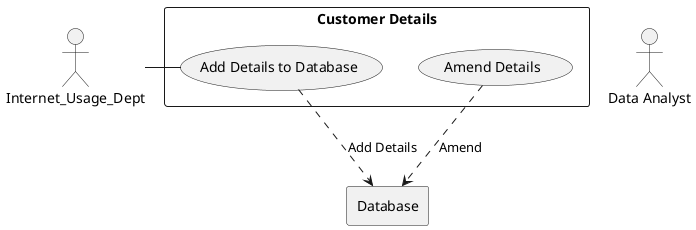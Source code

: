 @startuml

actor Int_Dept as "Internet_Usage_Dept"
actor DA as "Data Analyst"
rectangle Database

rectangle "Customer Details" {
    usecase UC1 as "Add Details to Database"
    usecase UCa as "Amend Details"

    Int_Dept - UC1
    UCa ..> Database : Amend
    UC1 ..> Database : Add Details

}
@enduml